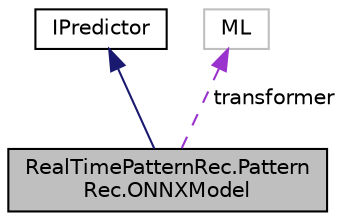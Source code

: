 digraph "RealTimePatternRec.PatternRec.ONNXModel"
{
 // LATEX_PDF_SIZE
  edge [fontname="Helvetica",fontsize="10",labelfontname="Helvetica",labelfontsize="10"];
  node [fontname="Helvetica",fontsize="10",shape=record];
  Node1 [label="RealTimePatternRec.Pattern\lRec.ONNXModel",height=0.2,width=0.4,color="black", fillcolor="grey75", style="filled", fontcolor="black",tooltip="holds a pre-trained Open Neural Network eXchange model and provides some simple functionality to mani..."];
  Node2 -> Node1 [dir="back",color="midnightblue",fontsize="10",style="solid",fontname="Helvetica"];
  Node2 [label="IPredictor",height=0.2,width=0.4,color="black", fillcolor="white", style="filled",URL="$interface_real_time_pattern_rec_1_1_pattern_rec_1_1_i_predictor.html",tooltip="Predictor interface to standardize implemented predictors"];
  Node3 -> Node1 [dir="back",color="darkorchid3",fontsize="10",style="dashed",label=" transformer" ,fontname="Helvetica"];
  Node3 [label="ML",height=0.2,width=0.4,color="grey75", fillcolor="white", style="filled",tooltip=" "];
}
